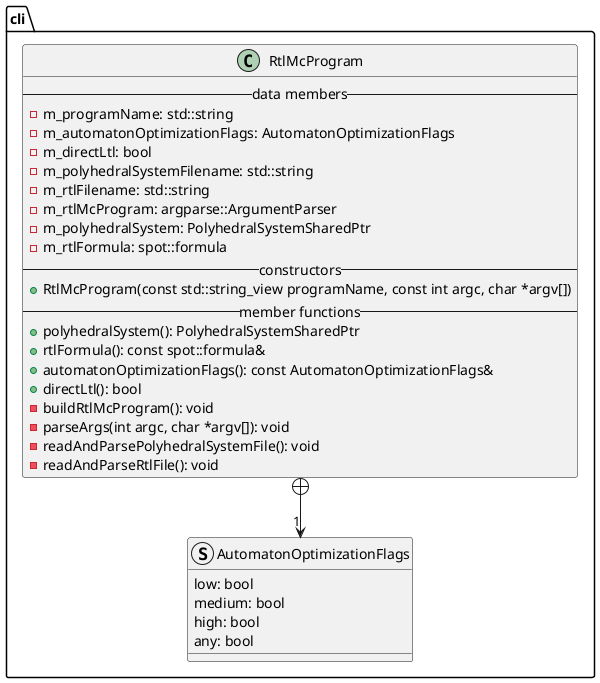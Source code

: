 @startuml

package cli {
    class RtlMcProgram {
        --data members--
        -m_programName: std::string
        -m_automatonOptimizationFlags: AutomatonOptimizationFlags
        -m_directLtl: bool
        -m_polyhedralSystemFilename: std::string
        -m_rtlFilename: std::string
        -m_rtlMcProgram: argparse::ArgumentParser
        -m_polyhedralSystem: PolyhedralSystemSharedPtr
        -m_rtlFormula: spot::formula
        --constructors--
        +RtlMcProgram(const std::string_view programName, const int argc, char *argv[])
        --member functions--
        +polyhedralSystem(): PolyhedralSystemSharedPtr
        +rtlFormula(): const spot::formula&
        +automatonOptimizationFlags(): const AutomatonOptimizationFlags&
        +directLtl(): bool
        -buildRtlMcProgram(): void
        -parseArgs(int argc, char *argv[]): void
        -readAndParsePolyhedralSystemFile(): void
        -readAndParseRtlFile(): void
    }

    struct AutomatonOptimizationFlags {
        low: bool
        medium: bool
        high: bool
        any: bool
    }
}

RtlMcProgram +--> "1" AutomatonOptimizationFlags

@enduml
